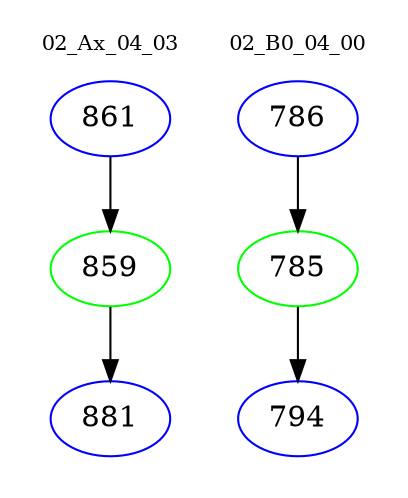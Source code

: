 digraph{
subgraph cluster_0 {
color = white
label = "02_Ax_04_03";
fontsize=10;
T0_861 [label="861", color="blue"]
T0_861 -> T0_859 [color="black"]
T0_859 [label="859", color="green"]
T0_859 -> T0_881 [color="black"]
T0_881 [label="881", color="blue"]
}
subgraph cluster_1 {
color = white
label = "02_B0_04_00";
fontsize=10;
T1_786 [label="786", color="blue"]
T1_786 -> T1_785 [color="black"]
T1_785 [label="785", color="green"]
T1_785 -> T1_794 [color="black"]
T1_794 [label="794", color="blue"]
}
}
